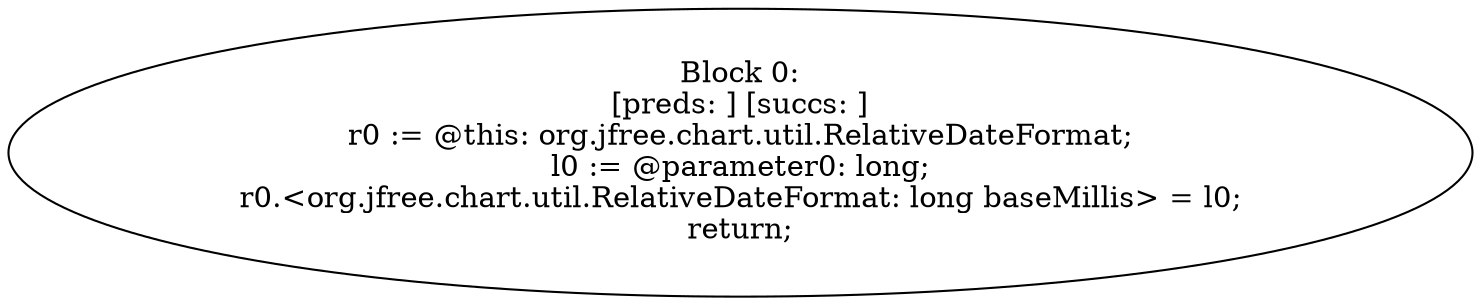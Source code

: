 digraph "unitGraph" {
    "Block 0:
[preds: ] [succs: ]
r0 := @this: org.jfree.chart.util.RelativeDateFormat;
l0 := @parameter0: long;
r0.<org.jfree.chart.util.RelativeDateFormat: long baseMillis> = l0;
return;
"
}
